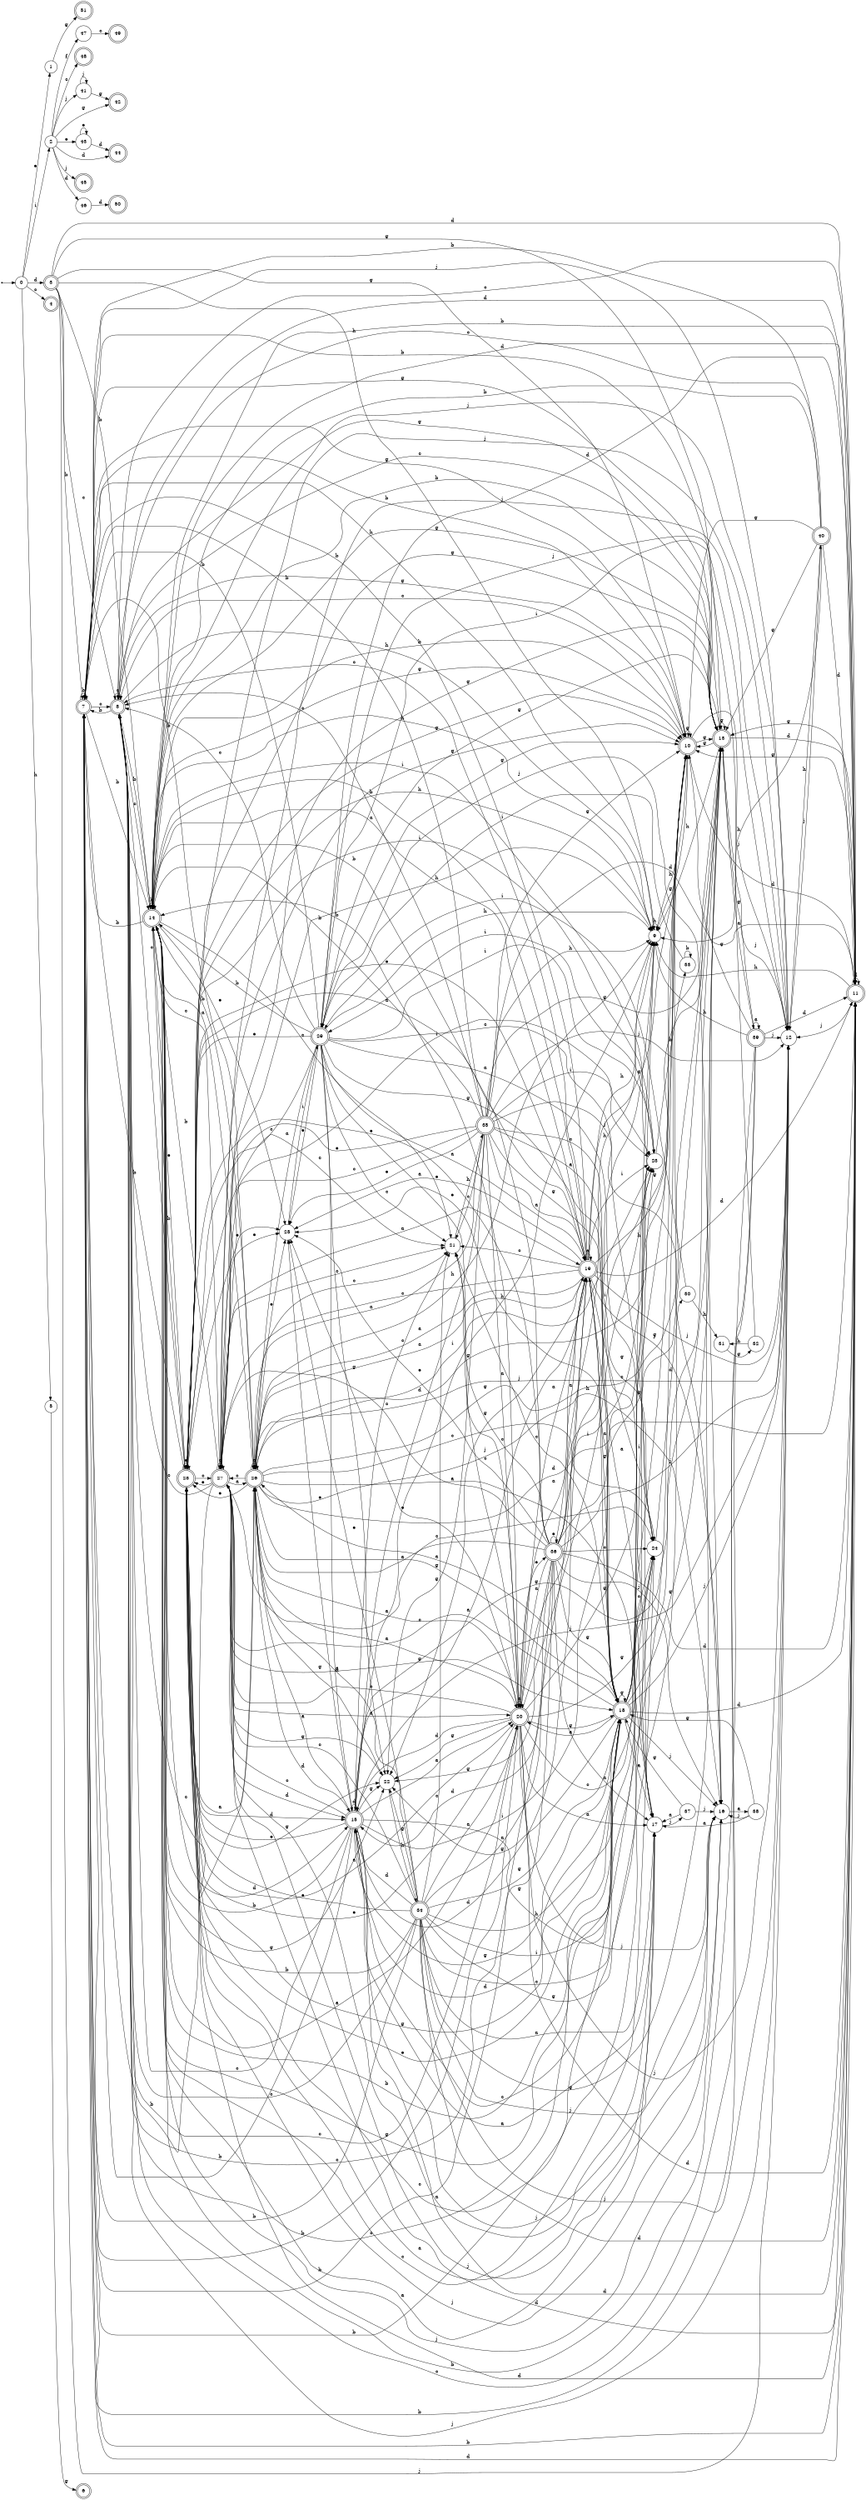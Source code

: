 digraph finite_state_machine {
rankdir=LR;
size="20,20";
node [shape = point]; "dummy0"
node [shape = circle]; "0";
"dummy0" -> "0";
node [shape = circle]; "1";
node [shape = circle]; "2";
node [shape = doublecircle]; "3";node [shape = doublecircle]; "4";node [shape = circle]; "5";
node [shape = doublecircle]; "6";node [shape = doublecircle]; "7";node [shape = doublecircle]; "8";node [shape = circle]; "9";
node [shape = doublecircle]; "10";node [shape = doublecircle]; "11";node [shape = circle]; "12";
node [shape = doublecircle]; "13";node [shape = doublecircle]; "14";node [shape = doublecircle]; "15";node [shape = circle]; "16";
node [shape = circle]; "17";
node [shape = doublecircle]; "18";node [shape = doublecircle]; "19";node [shape = doublecircle]; "20";node [shape = circle]; "21";
node [shape = circle]; "22";
node [shape = circle]; "23";
node [shape = circle]; "24";
node [shape = circle]; "25";
node [shape = doublecircle]; "26";node [shape = doublecircle]; "27";node [shape = doublecircle]; "28";node [shape = doublecircle]; "29";node [shape = circle]; "30";
node [shape = circle]; "31";
node [shape = circle]; "32";
node [shape = circle]; "33";
node [shape = doublecircle]; "34";node [shape = doublecircle]; "35";node [shape = doublecircle]; "36";node [shape = circle]; "37";
node [shape = circle]; "38";
node [shape = doublecircle]; "39";node [shape = doublecircle]; "40";node [shape = circle]; "41";
node [shape = doublecircle]; "42";node [shape = circle]; "43";
node [shape = doublecircle]; "44";node [shape = doublecircle]; "45";node [shape = circle]; "46";
node [shape = circle]; "47";
node [shape = doublecircle]; "48";node [shape = doublecircle]; "49";node [shape = doublecircle]; "50";node [shape = doublecircle]; "51";"0" -> "1" [label = "e"];
 "0" -> "2" [label = "i"];
 "0" -> "3" [label = "d"];
 "0" -> "4" [label = "c"];
 "0" -> "5" [label = "h"];
 "5" -> "6" [label = "g"];
 "3" -> "14" [label = "b"];
 "3" -> "7" [label = "b"];
 "3" -> "8" [label = "c"];
 "3" -> "9" [label = "h"];
 "3" -> "10" [label = "g"];
 "3" -> "13" [label = "g"];
 "3" -> "11" [label = "d"];
 "3" -> "12" [label = "j"];
 "14" -> "14" [label = "b"];
 "14" -> "7" [label = "b"];
 "14" -> "11" [label = "d"];
 "14" -> "15" [label = "d"];
 "14" -> "16" [label = "j"];
 "14" -> "12" [label = "j"];
 "14" -> "17" [label = "a"];
 "14" -> "26" [label = "a"];
 "14" -> "19" [label = "a"];
 "14" -> "20" [label = "a"];
 "14" -> "18" [label = "g"];
 "14" -> "10" [label = "g"];
 "14" -> "13" [label = "g"];
 "14" -> "22" [label = "g"];
 "14" -> "24" [label = "c"];
 "14" -> "8" [label = "c"];
 "14" -> "27" [label = "c"];
 "14" -> "21" [label = "c"];
 "14" -> "23" [label = "i"];
 "14" -> "25" [label = "e"];
 "14" -> "28" [label = "e"];
 "14" -> "9" [label = "h"];
 "28" -> "25" [label = "e"];
 "28" -> "28" [label = "e"];
 "28" -> "11" [label = "d"];
 "28" -> "15" [label = "d"];
 "28" -> "16" [label = "j"];
 "28" -> "12" [label = "j"];
 "28" -> "17" [label = "a"];
 "28" -> "26" [label = "a"];
 "28" -> "19" [label = "a"];
 "28" -> "20" [label = "a"];
 "28" -> "18" [label = "g"];
 "28" -> "10" [label = "g"];
 "28" -> "13" [label = "g"];
 "28" -> "22" [label = "g"];
 "28" -> "24" [label = "c"];
 "28" -> "8" [label = "c"];
 "28" -> "27" [label = "c"];
 "28" -> "21" [label = "c"];
 "28" -> "23" [label = "i"];
 "28" -> "14" [label = "b"];
 "28" -> "7" [label = "b"];
 "28" -> "9" [label = "h"];
 "27" -> "24" [label = "c"];
 "27" -> "8" [label = "c"];
 "27" -> "27" [label = "c"];
 "27" -> "21" [label = "c"];
 "27" -> "11" [label = "d"];
 "27" -> "15" [label = "d"];
 "27" -> "16" [label = "j"];
 "27" -> "12" [label = "j"];
 "27" -> "17" [label = "a"];
 "27" -> "26" [label = "a"];
 "27" -> "19" [label = "a"];
 "27" -> "20" [label = "a"];
 "27" -> "18" [label = "g"];
 "27" -> "10" [label = "g"];
 "27" -> "13" [label = "g"];
 "27" -> "22" [label = "g"];
 "27" -> "23" [label = "i"];
 "27" -> "25" [label = "e"];
 "27" -> "28" [label = "e"];
 "27" -> "14" [label = "b"];
 "27" -> "7" [label = "b"];
 "27" -> "9" [label = "h"];
 "26" -> "17" [label = "a"];
 "26" -> "26" [label = "a"];
 "26" -> "19" [label = "a"];
 "26" -> "20" [label = "a"];
 "26" -> "11" [label = "d"];
 "26" -> "15" [label = "d"];
 "26" -> "16" [label = "j"];
 "26" -> "12" [label = "j"];
 "26" -> "18" [label = "g"];
 "26" -> "10" [label = "g"];
 "26" -> "13" [label = "g"];
 "26" -> "22" [label = "g"];
 "26" -> "24" [label = "c"];
 "26" -> "8" [label = "c"];
 "26" -> "27" [label = "c"];
 "26" -> "21" [label = "c"];
 "26" -> "23" [label = "i"];
 "26" -> "25" [label = "e"];
 "26" -> "28" [label = "e"];
 "26" -> "14" [label = "b"];
 "26" -> "7" [label = "b"];
 "26" -> "9" [label = "h"];
 "25" -> "29" [label = "i"];
 "29" -> "23" [label = "i"];
 "29" -> "24" [label = "c"];
 "29" -> "8" [label = "c"];
 "29" -> "27" [label = "c"];
 "29" -> "21" [label = "c"];
 "29" -> "25" [label = "e"];
 "29" -> "28" [label = "e"];
 "29" -> "11" [label = "d"];
 "29" -> "15" [label = "d"];
 "29" -> "16" [label = "j"];
 "29" -> "12" [label = "j"];
 "29" -> "17" [label = "a"];
 "29" -> "26" [label = "a"];
 "29" -> "19" [label = "a"];
 "29" -> "20" [label = "a"];
 "29" -> "18" [label = "g"];
 "29" -> "10" [label = "g"];
 "29" -> "13" [label = "g"];
 "29" -> "22" [label = "g"];
 "29" -> "14" [label = "b"];
 "29" -> "7" [label = "b"];
 "29" -> "9" [label = "h"];
 "24" -> "30" [label = "d"];
 "30" -> "31" [label = "h"];
 "30" -> "29" [label = "i"];
 "31" -> "32" [label = "g"];
 "32" -> "31" [label = "h"];
 "32" -> "29" [label = "i"];
 "23" -> "33" [label = "b"];
 "23" -> "29" [label = "i"];
 "33" -> "33" [label = "b"];
 "33" -> "29" [label = "i"];
 "22" -> "34" [label = "h"];
 "34" -> "18" [label = "g"];
 "34" -> "10" [label = "g"];
 "34" -> "13" [label = "g"];
 "34" -> "22" [label = "g"];
 "34" -> "11" [label = "d"];
 "34" -> "15" [label = "d"];
 "34" -> "16" [label = "j"];
 "34" -> "12" [label = "j"];
 "34" -> "17" [label = "a"];
 "34" -> "26" [label = "a"];
 "34" -> "19" [label = "a"];
 "34" -> "20" [label = "a"];
 "34" -> "24" [label = "c"];
 "34" -> "8" [label = "c"];
 "34" -> "27" [label = "c"];
 "34" -> "21" [label = "c"];
 "34" -> "23" [label = "i"];
 "34" -> "25" [label = "e"];
 "34" -> "28" [label = "e"];
 "34" -> "14" [label = "b"];
 "34" -> "7" [label = "b"];
 "34" -> "9" [label = "h"];
 "21" -> "35" [label = "h"];
 "35" -> "24" [label = "c"];
 "35" -> "8" [label = "c"];
 "35" -> "27" [label = "c"];
 "35" -> "21" [label = "c"];
 "35" -> "11" [label = "d"];
 "35" -> "15" [label = "d"];
 "35" -> "16" [label = "j"];
 "35" -> "12" [label = "j"];
 "35" -> "17" [label = "a"];
 "35" -> "26" [label = "a"];
 "35" -> "19" [label = "a"];
 "35" -> "20" [label = "a"];
 "35" -> "18" [label = "g"];
 "35" -> "10" [label = "g"];
 "35" -> "13" [label = "g"];
 "35" -> "22" [label = "g"];
 "35" -> "23" [label = "i"];
 "35" -> "25" [label = "e"];
 "35" -> "28" [label = "e"];
 "35" -> "14" [label = "b"];
 "35" -> "7" [label = "b"];
 "35" -> "9" [label = "h"];
 "20" -> "17" [label = "a"];
 "20" -> "26" [label = "a"];
 "20" -> "19" [label = "a"];
 "20" -> "20" [label = "a"];
 "20" -> "25" [label = "e"];
 "20" -> "36" [label = "e"];
 "20" -> "28" [label = "e"];
 "20" -> "11" [label = "d"];
 "20" -> "15" [label = "d"];
 "20" -> "16" [label = "j"];
 "20" -> "12" [label = "j"];
 "20" -> "18" [label = "g"];
 "20" -> "10" [label = "g"];
 "20" -> "13" [label = "g"];
 "20" -> "22" [label = "g"];
 "20" -> "24" [label = "c"];
 "20" -> "8" [label = "c"];
 "20" -> "27" [label = "c"];
 "20" -> "21" [label = "c"];
 "20" -> "23" [label = "i"];
 "20" -> "14" [label = "b"];
 "20" -> "7" [label = "b"];
 "20" -> "9" [label = "h"];
 "36" -> "25" [label = "e"];
 "36" -> "36" [label = "e"];
 "36" -> "28" [label = "e"];
 "36" -> "17" [label = "a"];
 "36" -> "26" [label = "a"];
 "36" -> "19" [label = "a"];
 "36" -> "20" [label = "a"];
 "36" -> "11" [label = "d"];
 "36" -> "15" [label = "d"];
 "36" -> "16" [label = "j"];
 "36" -> "12" [label = "j"];
 "36" -> "18" [label = "g"];
 "36" -> "10" [label = "g"];
 "36" -> "13" [label = "g"];
 "36" -> "22" [label = "g"];
 "36" -> "24" [label = "c"];
 "36" -> "8" [label = "c"];
 "36" -> "27" [label = "c"];
 "36" -> "21" [label = "c"];
 "36" -> "23" [label = "i"];
 "36" -> "14" [label = "b"];
 "36" -> "7" [label = "b"];
 "36" -> "9" [label = "h"];
 "19" -> "17" [label = "a"];
 "19" -> "26" [label = "a"];
 "19" -> "19" [label = "a"];
 "19" -> "20" [label = "a"];
 "19" -> "11" [label = "d"];
 "19" -> "15" [label = "d"];
 "19" -> "16" [label = "j"];
 "19" -> "12" [label = "j"];
 "19" -> "18" [label = "g"];
 "19" -> "10" [label = "g"];
 "19" -> "13" [label = "g"];
 "19" -> "22" [label = "g"];
 "19" -> "24" [label = "c"];
 "19" -> "8" [label = "c"];
 "19" -> "27" [label = "c"];
 "19" -> "21" [label = "c"];
 "19" -> "23" [label = "i"];
 "19" -> "25" [label = "e"];
 "19" -> "28" [label = "e"];
 "19" -> "14" [label = "b"];
 "19" -> "7" [label = "b"];
 "19" -> "9" [label = "h"];
 "18" -> "18" [label = "g"];
 "18" -> "10" [label = "g"];
 "18" -> "13" [label = "g"];
 "18" -> "22" [label = "g"];
 "18" -> "16" [label = "j"];
 "18" -> "12" [label = "j"];
 "18" -> "17" [label = "a"];
 "18" -> "26" [label = "a"];
 "18" -> "19" [label = "a"];
 "18" -> "20" [label = "a"];
 "18" -> "11" [label = "d"];
 "18" -> "15" [label = "d"];
 "18" -> "24" [label = "c"];
 "18" -> "8" [label = "c"];
 "18" -> "27" [label = "c"];
 "18" -> "21" [label = "c"];
 "18" -> "23" [label = "i"];
 "18" -> "25" [label = "e"];
 "18" -> "28" [label = "e"];
 "18" -> "14" [label = "b"];
 "18" -> "7" [label = "b"];
 "18" -> "9" [label = "h"];
 "17" -> "37" [label = "j"];
 "37" -> "17" [label = "a"];
 "37" -> "16" [label = "j"];
 "37" -> "18" [label = "g"];
 "16" -> "38" [label = "a"];
 "38" -> "16" [label = "j"];
 "38" -> "17" [label = "a"];
 "38" -> "18" [label = "g"];
 "15" -> "11" [label = "d"];
 "15" -> "15" [label = "d"];
 "15" -> "16" [label = "j"];
 "15" -> "12" [label = "j"];
 "15" -> "17" [label = "a"];
 "15" -> "26" [label = "a"];
 "15" -> "19" [label = "a"];
 "15" -> "20" [label = "a"];
 "15" -> "18" [label = "g"];
 "15" -> "10" [label = "g"];
 "15" -> "13" [label = "g"];
 "15" -> "22" [label = "g"];
 "15" -> "24" [label = "c"];
 "15" -> "8" [label = "c"];
 "15" -> "27" [label = "c"];
 "15" -> "21" [label = "c"];
 "15" -> "23" [label = "i"];
 "15" -> "25" [label = "e"];
 "15" -> "28" [label = "e"];
 "15" -> "14" [label = "b"];
 "15" -> "7" [label = "b"];
 "15" -> "9" [label = "h"];
 "13" -> "10" [label = "g"];
 "13" -> "13" [label = "g"];
 "13" -> "39" [label = "a"];
 "13" -> "14" [label = "b"];
 "13" -> "7" [label = "b"];
 "13" -> "8" [label = "c"];
 "13" -> "9" [label = "h"];
 "13" -> "11" [label = "d"];
 "13" -> "12" [label = "j"];
 "39" -> "39" [label = "a"];
 "39" -> "10" [label = "g"];
 "39" -> "13" [label = "g"];
 "39" -> "14" [label = "b"];
 "39" -> "7" [label = "b"];
 "39" -> "8" [label = "c"];
 "39" -> "9" [label = "h"];
 "39" -> "11" [label = "d"];
 "39" -> "12" [label = "j"];
 "12" -> "40" [label = "h"];
 "40" -> "12" [label = "j"];
 "40" -> "14" [label = "b"];
 "40" -> "7" [label = "b"];
 "40" -> "8" [label = "c"];
 "40" -> "9" [label = "h"];
 "40" -> "10" [label = "g"];
 "40" -> "13" [label = "g"];
 "40" -> "11" [label = "d"];
 "11" -> "11" [label = "d"];
 "11" -> "14" [label = "b"];
 "11" -> "7" [label = "b"];
 "11" -> "8" [label = "c"];
 "11" -> "9" [label = "h"];
 "11" -> "10" [label = "g"];
 "11" -> "13" [label = "g"];
 "11" -> "12" [label = "j"];
 "10" -> "10" [label = "g"];
 "10" -> "13" [label = "g"];
 "10" -> "9" [label = "h"];
 "10" -> "14" [label = "b"];
 "10" -> "7" [label = "b"];
 "10" -> "8" [label = "c"];
 "10" -> "11" [label = "d"];
 "10" -> "12" [label = "j"];
 "9" -> "9" [label = "h"];
 "9" -> "10" [label = "g"];
 "8" -> "8" [label = "c"];
 "8" -> "14" [label = "b"];
 "8" -> "7" [label = "b"];
 "8" -> "9" [label = "h"];
 "8" -> "10" [label = "g"];
 "8" -> "13" [label = "g"];
 "8" -> "11" [label = "d"];
 "8" -> "12" [label = "j"];
 "7" -> "14" [label = "b"];
 "7" -> "7" [label = "b"];
 "7" -> "8" [label = "c"];
 "7" -> "9" [label = "h"];
 "7" -> "10" [label = "g"];
 "7" -> "13" [label = "g"];
 "7" -> "11" [label = "d"];
 "7" -> "12" [label = "j"];
 "2" -> "41" [label = "j"];
 "2" -> "45" [label = "j"];
 "2" -> "42" [label = "g"];
 "2" -> "43" [label = "e"];
 "2" -> "44" [label = "d"];
 "2" -> "46" [label = "d"];
 "2" -> "47" [label = "f"];
 "2" -> "48" [label = "c"];
 "47" -> "49" [label = "c"];
 "46" -> "50" [label = "d"];
 "43" -> "43" [label = "e"];
 "43" -> "44" [label = "d"];
 "41" -> "41" [label = "j"];
 "41" -> "42" [label = "g"];
 "1" -> "51" [label = "g"];
 }

